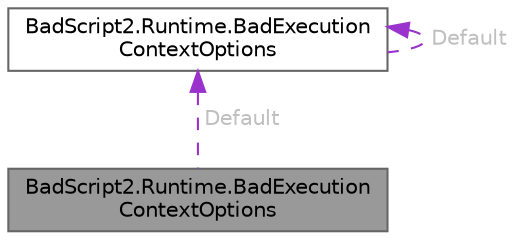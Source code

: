 digraph "BadScript2.Runtime.BadExecutionContextOptions"
{
 // LATEX_PDF_SIZE
  bgcolor="transparent";
  edge [fontname=Helvetica,fontsize=10,labelfontname=Helvetica,labelfontsize=10];
  node [fontname=Helvetica,fontsize=10,shape=box,height=0.2,width=0.4];
  Node1 [id="Node000001",label="BadScript2.Runtime.BadExecution\lContextOptions",height=0.2,width=0.4,color="gray40", fillcolor="grey60", style="filled", fontcolor="black",tooltip="Provides settings for creating a new BadExecutionContext"];
  Node2 -> Node1 [id="edge1_Node000001_Node000002",dir="back",color="darkorchid3",style="dashed",tooltip=" ",label=" Default",fontcolor="grey" ];
  Node2 [id="Node000002",label="BadScript2.Runtime.BadExecution\lContextOptions",height=0.2,width=0.4,color="gray40", fillcolor="white", style="filled",URL="$class_bad_script2_1_1_runtime_1_1_bad_execution_context_options.html",tooltip="Provides settings for creating a new BadExecutionContext"];
  Node2 -> Node2 [id="edge2_Node000002_Node000002",dir="back",color="darkorchid3",style="dashed",tooltip=" ",label=" Default",fontcolor="grey" ];
}
